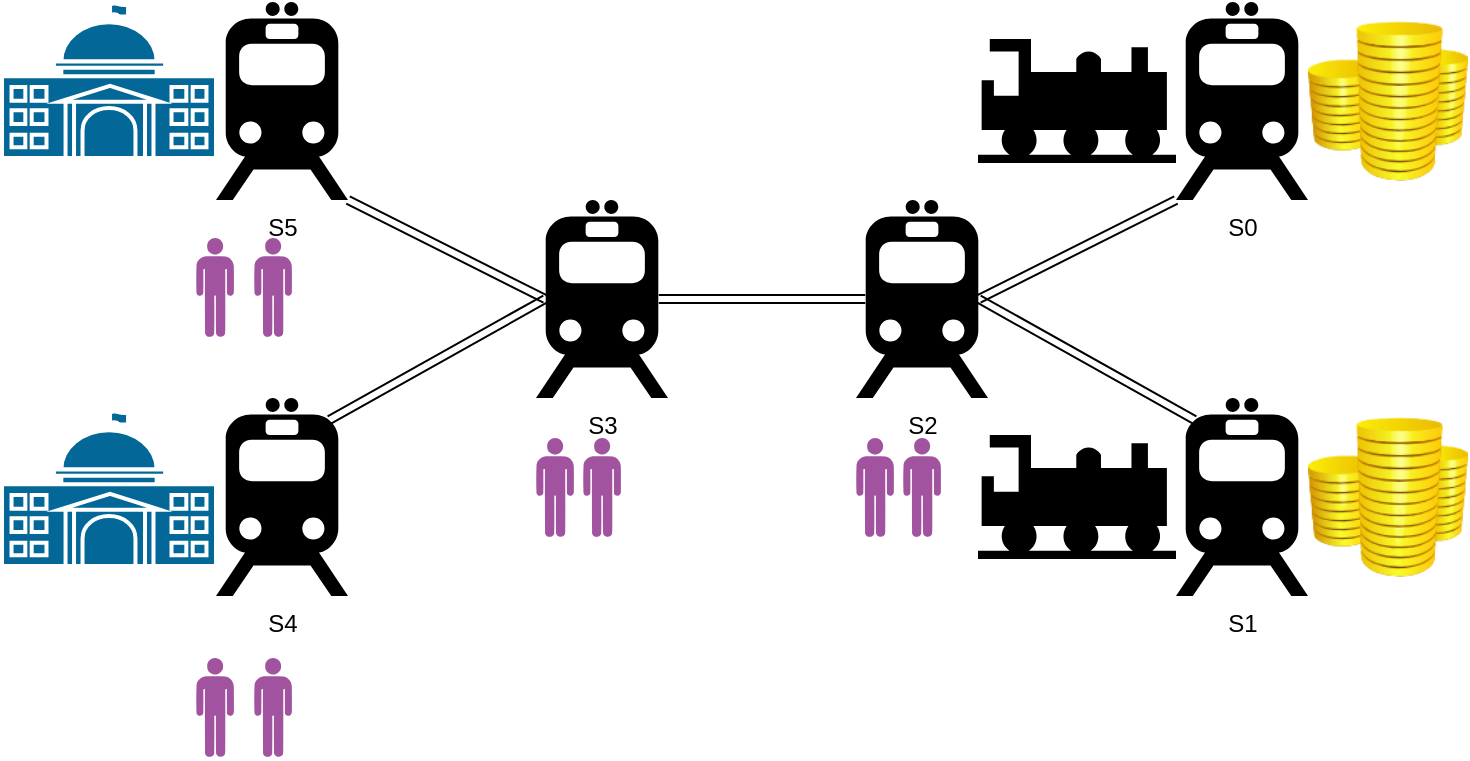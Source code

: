 <mxfile version="12.4.2" type="device" pages="1"><diagram id="RrWB7yYLCoThafWPrqOc" name="Page-1"><mxGraphModel dx="1172" dy="816" grid="1" gridSize="10" guides="1" tooltips="1" connect="1" arrows="1" fold="1" page="1" pageScale="1" pageWidth="850" pageHeight="1100" math="0" shadow="0"><root><mxCell id="0"/><mxCell id="1" parent="0"/><mxCell id="0snIbIFjIlqcH-8jczoB-1" value="S5" style="shape=mxgraph.signs.transportation.train_2;html=1;fillColor=#000000;strokeColor=none;verticalLabelPosition=bottom;verticalAlign=top;align=center;" vertex="1" parent="1"><mxGeometry x="177" y="232" width="66" height="99" as="geometry"/></mxCell><mxCell id="0snIbIFjIlqcH-8jczoB-2" value="S3" style="shape=mxgraph.signs.transportation.train_2;html=1;fillColor=#000000;strokeColor=none;verticalLabelPosition=bottom;verticalAlign=top;align=center;" vertex="1" parent="1"><mxGeometry x="337" y="331" width="66" height="99" as="geometry"/></mxCell><mxCell id="0snIbIFjIlqcH-8jczoB-3" value="S4" style="shape=mxgraph.signs.transportation.train_2;html=1;fillColor=#000000;strokeColor=none;verticalLabelPosition=bottom;verticalAlign=top;align=center;" vertex="1" parent="1"><mxGeometry x="177" y="430" width="66" height="99" as="geometry"/></mxCell><mxCell id="0snIbIFjIlqcH-8jczoB-4" value="S2" style="shape=mxgraph.signs.transportation.train_2;html=1;fillColor=#000000;strokeColor=none;verticalLabelPosition=bottom;verticalAlign=top;align=center;" vertex="1" parent="1"><mxGeometry x="497" y="331" width="66" height="99" as="geometry"/></mxCell><mxCell id="0snIbIFjIlqcH-8jczoB-5" value="S0" style="shape=mxgraph.signs.transportation.train_2;html=1;fillColor=#000000;strokeColor=none;verticalLabelPosition=bottom;verticalAlign=top;align=center;" vertex="1" parent="1"><mxGeometry x="657" y="232" width="66" height="99" as="geometry"/></mxCell><mxCell id="0snIbIFjIlqcH-8jczoB-6" value="S1" style="shape=mxgraph.signs.transportation.train_2;html=1;fillColor=#000000;strokeColor=none;verticalLabelPosition=bottom;verticalAlign=top;align=center;" vertex="1" parent="1"><mxGeometry x="657" y="430" width="66" height="99" as="geometry"/></mxCell><mxCell id="0snIbIFjIlqcH-8jczoB-7" value="" style="shape=link;html=1;exitX=0.86;exitY=0.11;exitDx=0;exitDy=0;exitPerimeter=0;entryX=0.07;entryY=0.5;entryDx=0;entryDy=0;entryPerimeter=0;" edge="1" parent="1" source="0snIbIFjIlqcH-8jczoB-3" target="0snIbIFjIlqcH-8jczoB-2"><mxGeometry width="50" height="50" relative="1" as="geometry"><mxPoint x="177" y="620" as="sourcePoint"/><mxPoint x="227" y="570" as="targetPoint"/><Array as="points"/></mxGeometry></mxCell><mxCell id="0snIbIFjIlqcH-8jczoB-9" value="" style="shape=link;html=1;exitX=1;exitY=1;exitDx=0;exitDy=0;exitPerimeter=0;entryX=0.07;entryY=0.5;entryDx=0;entryDy=0;entryPerimeter=0;" edge="1" parent="1" source="0snIbIFjIlqcH-8jczoB-1" target="0snIbIFjIlqcH-8jczoB-2"><mxGeometry width="50" height="50" relative="1" as="geometry"><mxPoint x="243.76" y="450.89" as="sourcePoint"/><mxPoint x="351.62" y="390.5" as="targetPoint"/><Array as="points"/></mxGeometry></mxCell><mxCell id="0snIbIFjIlqcH-8jczoB-10" value="" style="shape=link;html=1;exitX=0.07;exitY=0.5;exitDx=0;exitDy=0;exitPerimeter=0;entryX=0.93;entryY=0.5;entryDx=0;entryDy=0;entryPerimeter=0;" edge="1" parent="1" source="0snIbIFjIlqcH-8jczoB-4" target="0snIbIFjIlqcH-8jczoB-2"><mxGeometry width="50" height="50" relative="1" as="geometry"><mxPoint x="243.76" y="450.89" as="sourcePoint"/><mxPoint x="351.62" y="390.5" as="targetPoint"/><Array as="points"/></mxGeometry></mxCell><mxCell id="0snIbIFjIlqcH-8jczoB-11" value="" style="shape=link;html=1;exitX=0;exitY=1;exitDx=0;exitDy=0;exitPerimeter=0;entryX=0.93;entryY=0.5;entryDx=0;entryDy=0;entryPerimeter=0;" edge="1" parent="1" source="0snIbIFjIlqcH-8jczoB-5" target="0snIbIFjIlqcH-8jczoB-4"><mxGeometry width="50" height="50" relative="1" as="geometry"><mxPoint x="511.62" y="390.5" as="sourcePoint"/><mxPoint x="408.38" y="390.5" as="targetPoint"/><Array as="points"/></mxGeometry></mxCell><mxCell id="0snIbIFjIlqcH-8jczoB-12" value="" style="shape=link;html=1;exitX=0.93;exitY=0.5;exitDx=0;exitDy=0;exitPerimeter=0;entryX=0.14;entryY=0.11;entryDx=0;entryDy=0;entryPerimeter=0;" edge="1" parent="1" source="0snIbIFjIlqcH-8jczoB-4" target="0snIbIFjIlqcH-8jczoB-6"><mxGeometry width="50" height="50" relative="1" as="geometry"><mxPoint x="667" y="341" as="sourcePoint"/><mxPoint x="568.38" y="390.5" as="targetPoint"/><Array as="points"/></mxGeometry></mxCell><mxCell id="0snIbIFjIlqcH-8jczoB-13" value="" style="verticalLabelPosition=bottom;html=1;fillColor=#A153A0;verticalAlign=top;align=center;pointerEvents=1;shape=mxgraph.cisco_safe.design.actor_2;" vertex="1" parent="1"><mxGeometry x="167" y="560" width="19" height="50" as="geometry"/></mxCell><mxCell id="0snIbIFjIlqcH-8jczoB-14" value="" style="verticalLabelPosition=bottom;html=1;fillColor=#A153A0;verticalAlign=top;align=center;pointerEvents=1;shape=mxgraph.cisco_safe.design.actor_2;" vertex="1" parent="1"><mxGeometry x="196" y="560" width="19" height="50" as="geometry"/></mxCell><mxCell id="0snIbIFjIlqcH-8jczoB-15" value="" style="verticalLabelPosition=bottom;html=1;fillColor=#A153A0;verticalAlign=top;align=center;pointerEvents=1;shape=mxgraph.cisco_safe.design.actor_2;" vertex="1" parent="1"><mxGeometry x="167" y="350" width="19" height="50" as="geometry"/></mxCell><mxCell id="0snIbIFjIlqcH-8jczoB-16" value="" style="verticalLabelPosition=bottom;html=1;fillColor=#A153A0;verticalAlign=top;align=center;pointerEvents=1;shape=mxgraph.cisco_safe.design.actor_2;" vertex="1" parent="1"><mxGeometry x="196" y="350" width="19" height="50" as="geometry"/></mxCell><mxCell id="0snIbIFjIlqcH-8jczoB-17" value="" style="verticalLabelPosition=bottom;html=1;fillColor=#A153A0;verticalAlign=top;align=center;pointerEvents=1;shape=mxgraph.cisco_safe.design.actor_2;" vertex="1" parent="1"><mxGeometry x="337" y="450" width="19" height="50" as="geometry"/></mxCell><mxCell id="0snIbIFjIlqcH-8jczoB-18" value="" style="verticalLabelPosition=bottom;html=1;fillColor=#A153A0;verticalAlign=top;align=center;pointerEvents=1;shape=mxgraph.cisco_safe.design.actor_2;" vertex="1" parent="1"><mxGeometry x="497" y="450" width="19" height="50" as="geometry"/></mxCell><mxCell id="0snIbIFjIlqcH-8jczoB-19" value="" style="verticalLabelPosition=bottom;html=1;fillColor=#A153A0;verticalAlign=top;align=center;pointerEvents=1;shape=mxgraph.cisco_safe.design.actor_2;" vertex="1" parent="1"><mxGeometry x="360.5" y="450" width="19" height="50" as="geometry"/></mxCell><mxCell id="0snIbIFjIlqcH-8jczoB-20" value="" style="verticalLabelPosition=bottom;html=1;fillColor=#A153A0;verticalAlign=top;align=center;pointerEvents=1;shape=mxgraph.cisco_safe.design.actor_2;" vertex="1" parent="1"><mxGeometry x="520.5" y="450" width="19" height="50" as="geometry"/></mxCell><mxCell id="0snIbIFjIlqcH-8jczoB-21" value="" style="shape=mxgraph.cisco.buildings.government_building;html=1;pointerEvents=1;dashed=0;fillColor=#036897;strokeColor=#ffffff;strokeWidth=2;verticalLabelPosition=bottom;verticalAlign=top;align=center;outlineConnect=0;" vertex="1" parent="1"><mxGeometry x="70" y="232" width="107" height="78" as="geometry"/></mxCell><mxCell id="0snIbIFjIlqcH-8jczoB-28" value="" style="shape=mxgraph.cisco.buildings.government_building;html=1;pointerEvents=1;dashed=0;fillColor=#036897;strokeColor=#ffffff;strokeWidth=2;verticalLabelPosition=bottom;verticalAlign=top;align=center;outlineConnect=0;" vertex="1" parent="1"><mxGeometry x="70" y="436" width="107" height="78" as="geometry"/></mxCell><mxCell id="0snIbIFjIlqcH-8jczoB-33" value="" style="image;html=1;labelBackgroundColor=#ffffff;image=img/lib/clip_art/finance/Coins_128x128.png" vertex="1" parent="1"><mxGeometry x="723" y="439.5" width="80" height="80" as="geometry"/></mxCell><mxCell id="0snIbIFjIlqcH-8jczoB-34" value="" style="image;html=1;labelBackgroundColor=#ffffff;image=img/lib/clip_art/finance/Coins_128x128.png" vertex="1" parent="1"><mxGeometry x="723" y="241.5" width="80" height="80" as="geometry"/></mxCell><mxCell id="0snIbIFjIlqcH-8jczoB-35" value="" style="shape=mxgraph.signs.transportation.train_3;html=1;fillColor=#000000;strokeColor=none;verticalLabelPosition=bottom;verticalAlign=top;align=center;" vertex="1" parent="1"><mxGeometry x="558" y="250.5" width="99" height="62" as="geometry"/></mxCell><mxCell id="0snIbIFjIlqcH-8jczoB-38" value="" style="shape=mxgraph.signs.transportation.train_3;html=1;fillColor=#000000;strokeColor=none;verticalLabelPosition=bottom;verticalAlign=top;align=center;" vertex="1" parent="1"><mxGeometry x="558" y="448.5" width="99" height="62" as="geometry"/></mxCell></root></mxGraphModel></diagram></mxfile>
